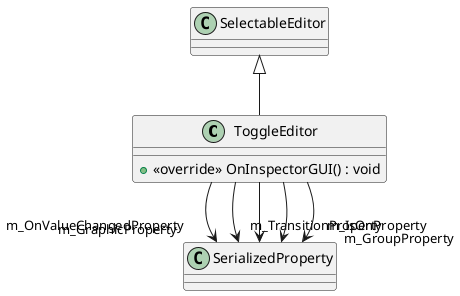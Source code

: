 @startuml
class ToggleEditor {
    + <<override>> OnInspectorGUI() : void
}
SelectableEditor <|-- ToggleEditor
ToggleEditor --> "m_OnValueChangedProperty" SerializedProperty
ToggleEditor --> "m_TransitionProperty" SerializedProperty
ToggleEditor --> "m_GraphicProperty" SerializedProperty
ToggleEditor --> "m_GroupProperty" SerializedProperty
ToggleEditor --> "m_IsOnProperty" SerializedProperty
@enduml
